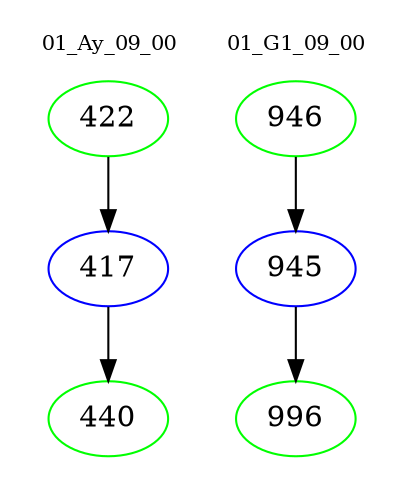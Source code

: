 digraph{
subgraph cluster_0 {
color = white
label = "01_Ay_09_00";
fontsize=10;
T0_422 [label="422", color="green"]
T0_422 -> T0_417 [color="black"]
T0_417 [label="417", color="blue"]
T0_417 -> T0_440 [color="black"]
T0_440 [label="440", color="green"]
}
subgraph cluster_1 {
color = white
label = "01_G1_09_00";
fontsize=10;
T1_946 [label="946", color="green"]
T1_946 -> T1_945 [color="black"]
T1_945 [label="945", color="blue"]
T1_945 -> T1_996 [color="black"]
T1_996 [label="996", color="green"]
}
}
